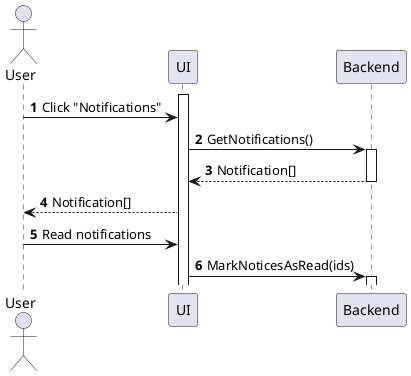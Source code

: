 @startuml my-notification-view
autonumber

actor "User" as a
participant UI as f
participant Backend as b

activate f
a -> f : Click "Notifications"
f -> b : GetNotifications()
activate b
return Notification[]
f --> a : Notification[]

a -> f : Read notifications
f -> b : MarkNoticesAsRead(ids)
activate b
@enduml
